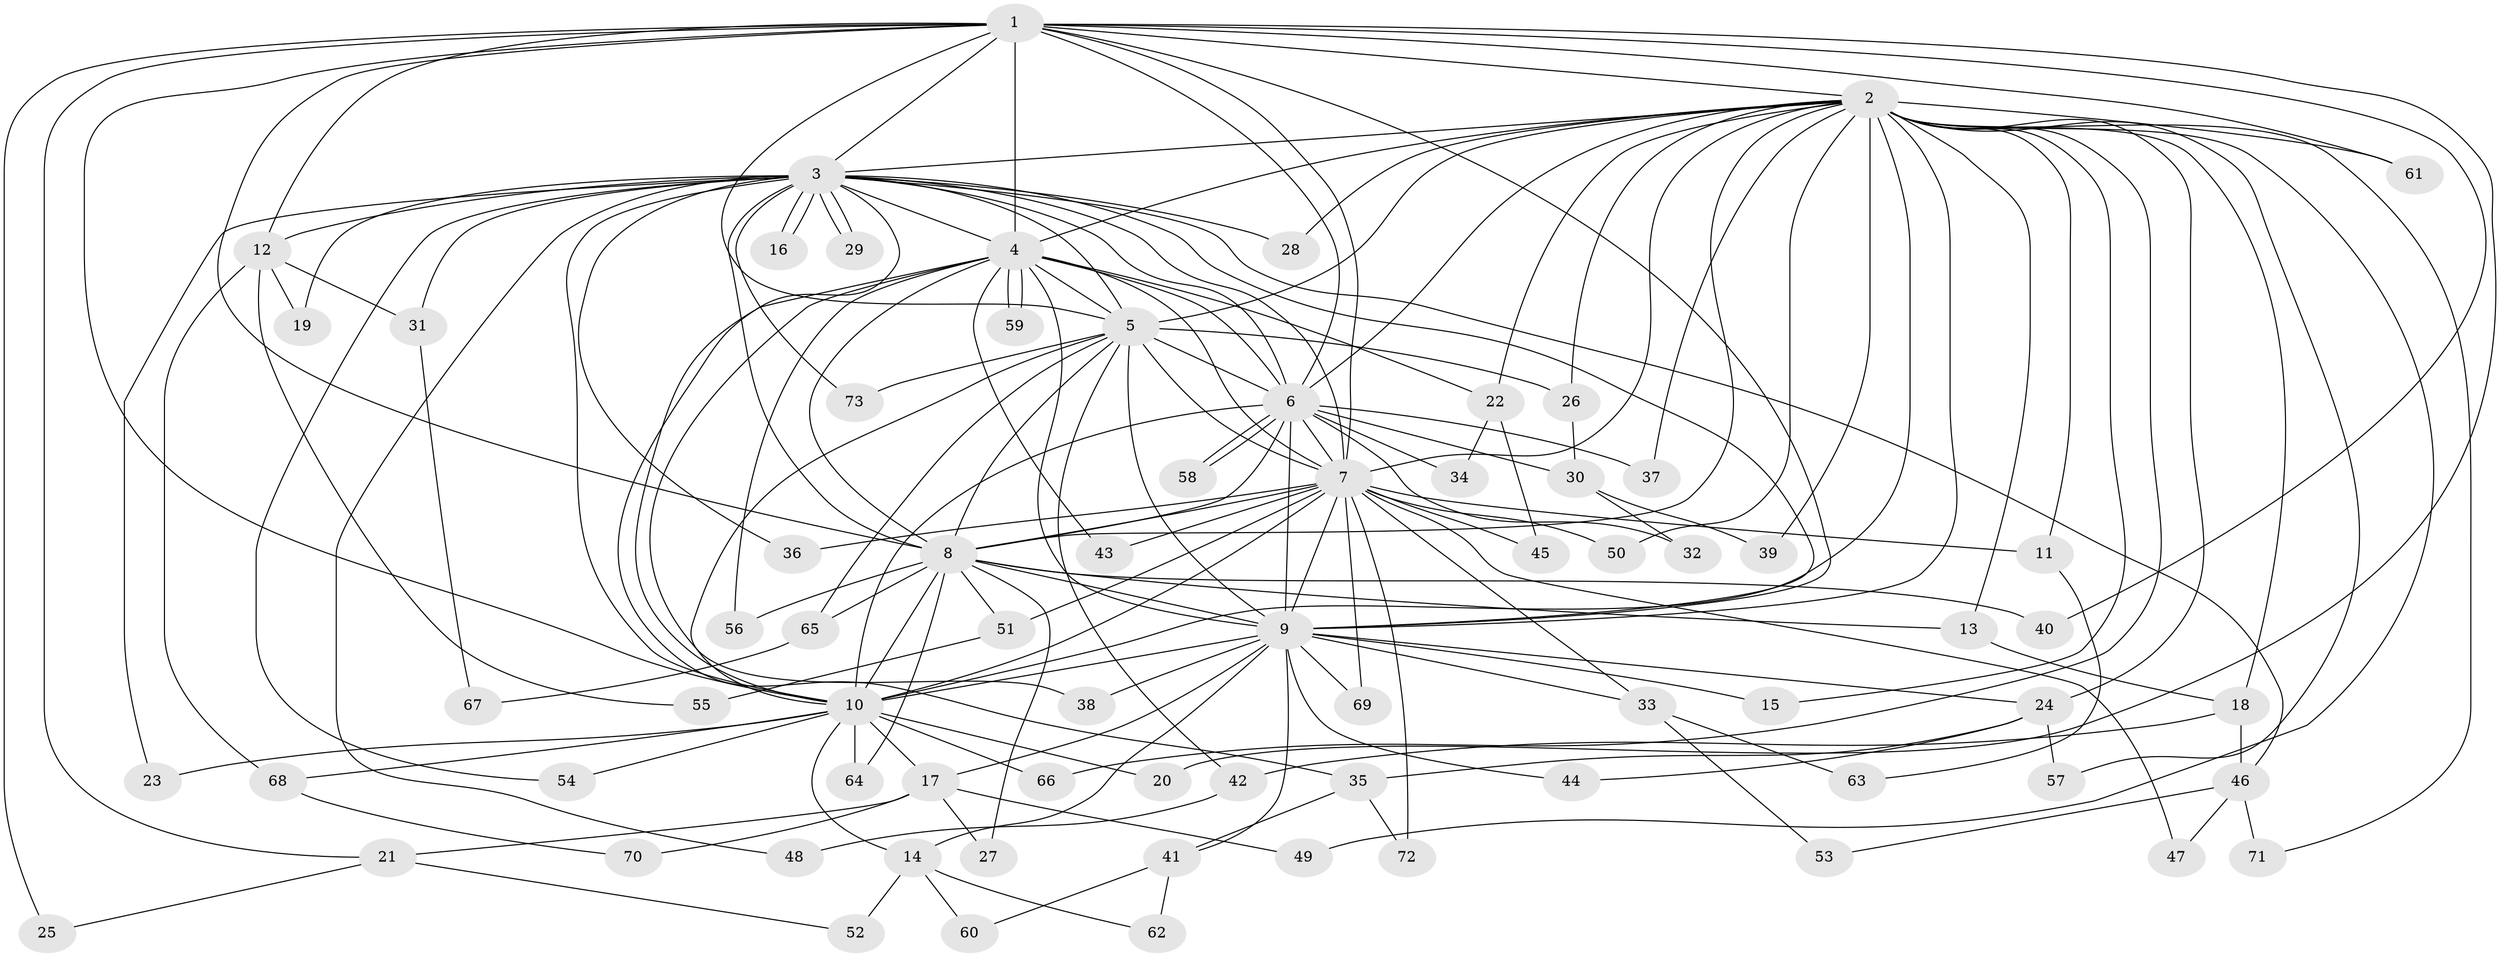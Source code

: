 // coarse degree distribution, {16: 0.019230769230769232, 20: 0.038461538461538464, 9: 0.019230769230769232, 11: 0.038461538461538464, 19: 0.019230769230769232, 3: 0.09615384615384616, 7: 0.019230769230769232, 5: 0.057692307692307696, 2: 0.5, 1: 0.09615384615384616, 6: 0.019230769230769232, 4: 0.07692307692307693}
// Generated by graph-tools (version 1.1) at 2025/49/03/04/25 22:49:18]
// undirected, 73 vertices, 171 edges
graph export_dot {
  node [color=gray90,style=filled];
  1;
  2;
  3;
  4;
  5;
  6;
  7;
  8;
  9;
  10;
  11;
  12;
  13;
  14;
  15;
  16;
  17;
  18;
  19;
  20;
  21;
  22;
  23;
  24;
  25;
  26;
  27;
  28;
  29;
  30;
  31;
  32;
  33;
  34;
  35;
  36;
  37;
  38;
  39;
  40;
  41;
  42;
  43;
  44;
  45;
  46;
  47;
  48;
  49;
  50;
  51;
  52;
  53;
  54;
  55;
  56;
  57;
  58;
  59;
  60;
  61;
  62;
  63;
  64;
  65;
  66;
  67;
  68;
  69;
  70;
  71;
  72;
  73;
  1 -- 2;
  1 -- 3;
  1 -- 4;
  1 -- 5;
  1 -- 6;
  1 -- 7;
  1 -- 8;
  1 -- 9;
  1 -- 10;
  1 -- 12;
  1 -- 20;
  1 -- 21;
  1 -- 25;
  1 -- 40;
  1 -- 61;
  2 -- 3;
  2 -- 4;
  2 -- 5;
  2 -- 6;
  2 -- 7;
  2 -- 8;
  2 -- 9;
  2 -- 10;
  2 -- 11;
  2 -- 13;
  2 -- 15;
  2 -- 18;
  2 -- 22;
  2 -- 24;
  2 -- 26;
  2 -- 28;
  2 -- 37;
  2 -- 39;
  2 -- 49;
  2 -- 50;
  2 -- 57;
  2 -- 61;
  2 -- 66;
  2 -- 71;
  3 -- 4;
  3 -- 5;
  3 -- 6;
  3 -- 7;
  3 -- 8;
  3 -- 9;
  3 -- 10;
  3 -- 12;
  3 -- 16;
  3 -- 16;
  3 -- 19;
  3 -- 23;
  3 -- 28;
  3 -- 29;
  3 -- 29;
  3 -- 31;
  3 -- 35;
  3 -- 36;
  3 -- 46;
  3 -- 48;
  3 -- 54;
  3 -- 73;
  4 -- 5;
  4 -- 6;
  4 -- 7;
  4 -- 8;
  4 -- 9;
  4 -- 10;
  4 -- 22;
  4 -- 38;
  4 -- 43;
  4 -- 56;
  4 -- 59;
  4 -- 59;
  5 -- 6;
  5 -- 7;
  5 -- 8;
  5 -- 9;
  5 -- 10;
  5 -- 26;
  5 -- 42;
  5 -- 65;
  5 -- 73;
  6 -- 7;
  6 -- 8;
  6 -- 9;
  6 -- 10;
  6 -- 30;
  6 -- 32;
  6 -- 34;
  6 -- 37;
  6 -- 58;
  6 -- 58;
  7 -- 8;
  7 -- 9;
  7 -- 10;
  7 -- 11;
  7 -- 33;
  7 -- 36;
  7 -- 43;
  7 -- 45;
  7 -- 47;
  7 -- 50;
  7 -- 51;
  7 -- 69;
  7 -- 72;
  8 -- 9;
  8 -- 10;
  8 -- 13;
  8 -- 27;
  8 -- 40;
  8 -- 51;
  8 -- 56;
  8 -- 64;
  8 -- 65;
  9 -- 10;
  9 -- 14;
  9 -- 15;
  9 -- 17;
  9 -- 24;
  9 -- 33;
  9 -- 38;
  9 -- 41;
  9 -- 44;
  9 -- 69;
  10 -- 14;
  10 -- 17;
  10 -- 20;
  10 -- 23;
  10 -- 54;
  10 -- 64;
  10 -- 66;
  10 -- 68;
  11 -- 63;
  12 -- 19;
  12 -- 31;
  12 -- 55;
  12 -- 68;
  13 -- 18;
  14 -- 52;
  14 -- 60;
  14 -- 62;
  17 -- 21;
  17 -- 27;
  17 -- 49;
  17 -- 70;
  18 -- 42;
  18 -- 46;
  21 -- 25;
  21 -- 52;
  22 -- 34;
  22 -- 45;
  24 -- 35;
  24 -- 44;
  24 -- 57;
  26 -- 30;
  30 -- 32;
  30 -- 39;
  31 -- 67;
  33 -- 53;
  33 -- 63;
  35 -- 41;
  35 -- 72;
  41 -- 60;
  41 -- 62;
  42 -- 48;
  46 -- 47;
  46 -- 53;
  46 -- 71;
  51 -- 55;
  65 -- 67;
  68 -- 70;
}
